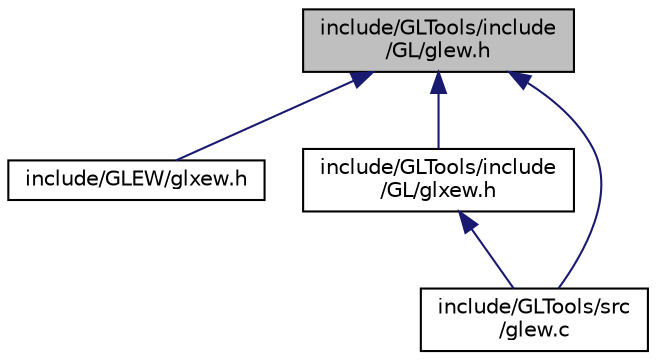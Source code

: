 digraph "include/GLTools/include/GL/glew.h"
{
  edge [fontname="Helvetica",fontsize="10",labelfontname="Helvetica",labelfontsize="10"];
  node [fontname="Helvetica",fontsize="10",shape=record];
  Node1 [label="include/GLTools/include\l/GL/glew.h",height=0.2,width=0.4,color="black", fillcolor="grey75", style="filled" fontcolor="black"];
  Node1 -> Node2 [dir="back",color="midnightblue",fontsize="10",style="solid",fontname="Helvetica"];
  Node2 [label="include/GLEW/glxew.h",height=0.2,width=0.4,color="black", fillcolor="white", style="filled",URL="$_g_l_e_w_2glxew_8h.html"];
  Node1 -> Node3 [dir="back",color="midnightblue",fontsize="10",style="solid",fontname="Helvetica"];
  Node3 [label="include/GLTools/include\l/GL/glxew.h",height=0.2,width=0.4,color="black", fillcolor="white", style="filled",URL="$_g_l_tools_2include_2_g_l_2glxew_8h.html"];
  Node3 -> Node4 [dir="back",color="midnightblue",fontsize="10",style="solid",fontname="Helvetica"];
  Node4 [label="include/GLTools/src\l/glew.c",height=0.2,width=0.4,color="black", fillcolor="white", style="filled",URL="$glew_8c.html"];
  Node1 -> Node4 [dir="back",color="midnightblue",fontsize="10",style="solid",fontname="Helvetica"];
}
